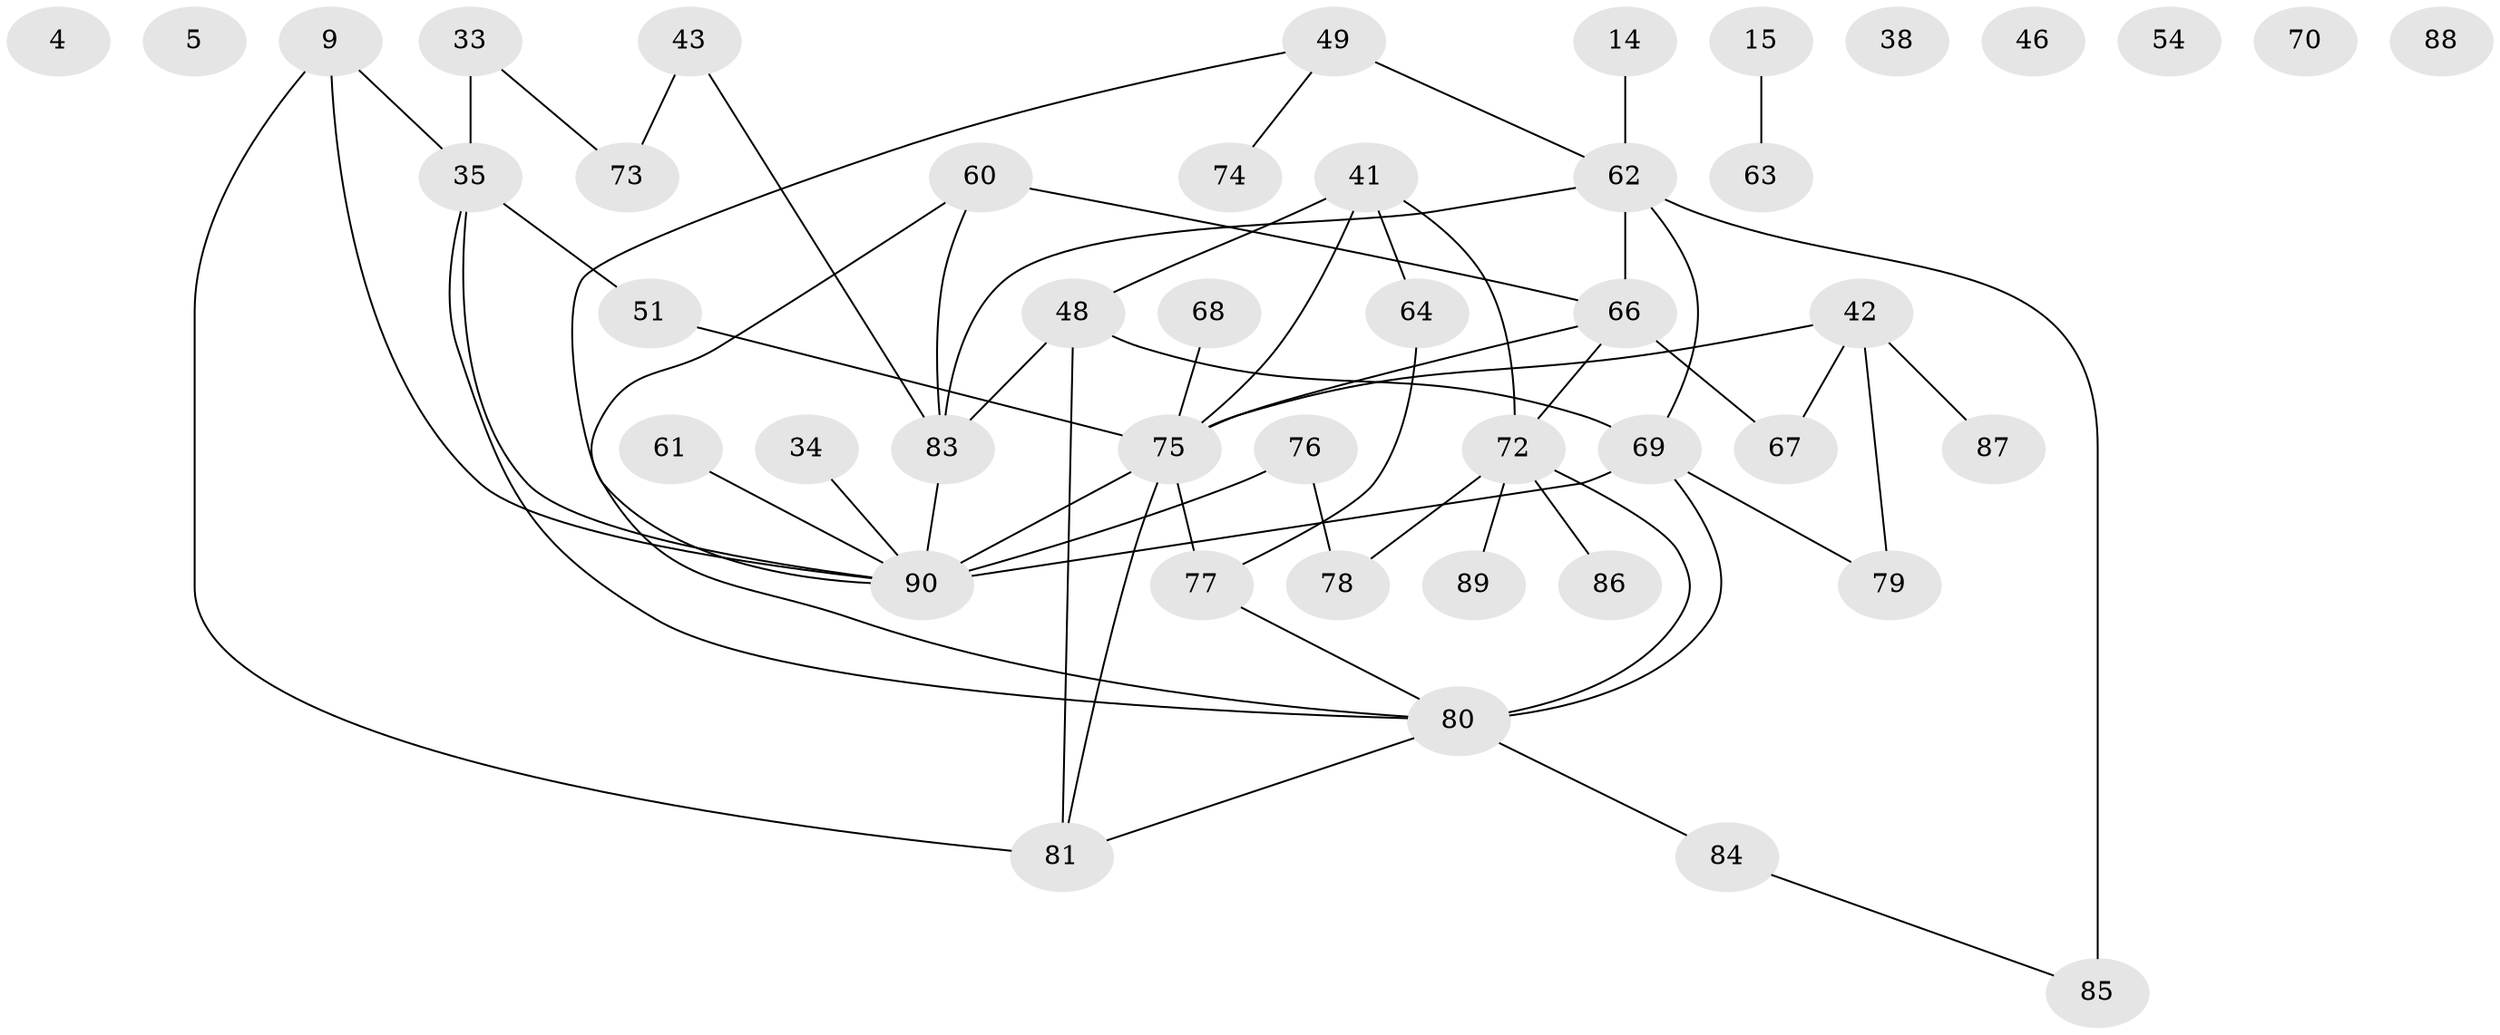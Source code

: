 // original degree distribution, {2: 0.2, 5: 0.06666666666666667, 4: 0.15555555555555556, 0: 0.07777777777777778, 1: 0.18888888888888888, 3: 0.26666666666666666, 6: 0.022222222222222223, 7: 0.011111111111111112, 8: 0.011111111111111112}
// Generated by graph-tools (version 1.1) at 2025/40/03/09/25 04:40:09]
// undirected, 45 vertices, 58 edges
graph export_dot {
graph [start="1"]
  node [color=gray90,style=filled];
  4;
  5;
  9 [super="+3"];
  14;
  15;
  33;
  34;
  35 [super="+21"];
  38;
  41;
  42 [super="+36"];
  43;
  46;
  48 [super="+12"];
  49;
  51;
  54;
  60 [super="+44"];
  61;
  62 [super="+20"];
  63;
  64;
  66 [super="+24"];
  67 [super="+56"];
  68;
  69 [super="+45"];
  70;
  72 [super="+37+29+40"];
  73 [super="+11"];
  74 [super="+10"];
  75 [super="+39"];
  76;
  77 [super="+52"];
  78;
  79 [super="+8"];
  80 [super="+2+6+53+59"];
  81 [super="+16+31+65"];
  83 [super="+25+19+18"];
  84;
  85;
  86;
  87;
  88;
  89;
  90 [super="+71+50+82"];
  9 -- 35 [weight=2];
  9 -- 90 [weight=2];
  9 -- 81;
  14 -- 62;
  15 -- 63;
  33 -- 35 [weight=2];
  33 -- 73;
  34 -- 90;
  35 -- 51;
  35 -- 80;
  35 -- 90;
  41 -- 48 [weight=2];
  41 -- 64;
  41 -- 72;
  41 -- 75;
  42 -- 67;
  42 -- 87;
  42 -- 79;
  42 -- 75;
  43 -- 73;
  43 -- 83;
  48 -- 69;
  48 -- 81;
  48 -- 83;
  49 -- 62 [weight=2];
  49 -- 74;
  49 -- 90;
  51 -- 75;
  60 -- 66 [weight=2];
  60 -- 80;
  60 -- 83;
  61 -- 90;
  62 -- 66 [weight=2];
  62 -- 85 [weight=2];
  62 -- 69 [weight=2];
  62 -- 83 [weight=3];
  64 -- 77;
  66 -- 67;
  66 -- 72;
  66 -- 75 [weight=2];
  68 -- 75;
  69 -- 90 [weight=3];
  69 -- 80 [weight=2];
  69 -- 79;
  72 -- 89;
  72 -- 86;
  72 -- 80;
  72 -- 78;
  75 -- 90 [weight=2];
  75 -- 77;
  75 -- 81;
  76 -- 78;
  76 -- 90;
  77 -- 80;
  80 -- 84;
  80 -- 81;
  83 -- 90;
  84 -- 85;
}
